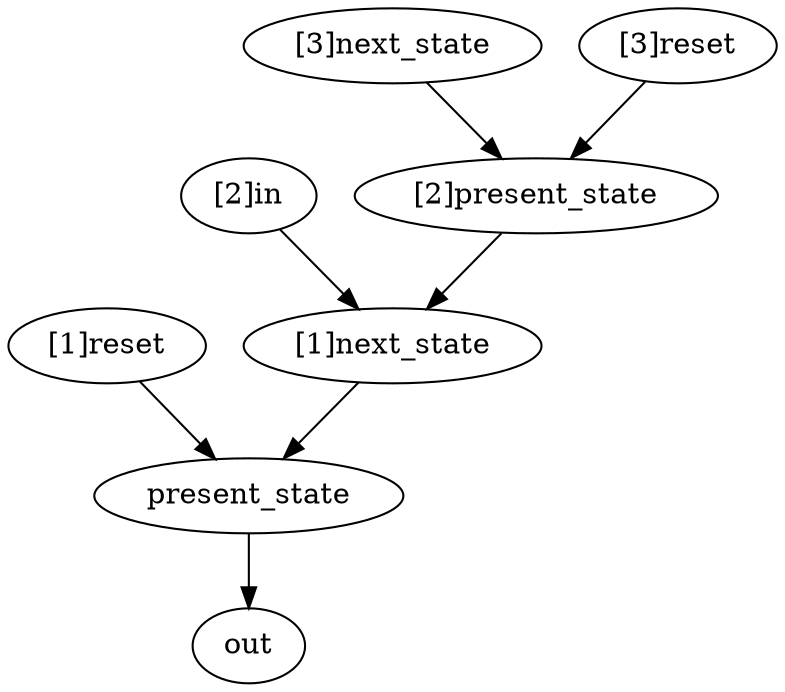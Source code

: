 strict digraph "" {
	"[2]present_state"	[complexity=5,
		importance=3.405017564,
		rank=0.6810035128];
	"[1]next_state"	[complexity=4,
		importance=0.770609362,
		rank=0.1926523405];
	"[2]present_state" -> "[1]next_state";
	present_state	[complexity=2,
		importance=0.4695336178,
		rank=0.2347668089];
	"[1]next_state" -> present_state;
	"[3]next_state"	[complexity=7,
		importance=3.7060933082,
		rank=0.529441901171];
	"[3]next_state" -> "[2]present_state";
	"[2]in"	[complexity=6,
		importance=3.197132767,
		rank=0.532855461167];
	"[2]in" -> "[1]next_state";
	out	[complexity=0,
		importance=0.1469535018,
		rank=0.0];
	present_state -> out;
	"[1]reset"	[complexity=3,
		importance=1.0537625546,
		rank=0.351254184867];
	"[1]reset" -> present_state;
	"[3]reset"	[complexity=6,
		importance=6.924730447,
		rank=1.15412174117];
	"[3]reset" -> "[2]present_state";
}
